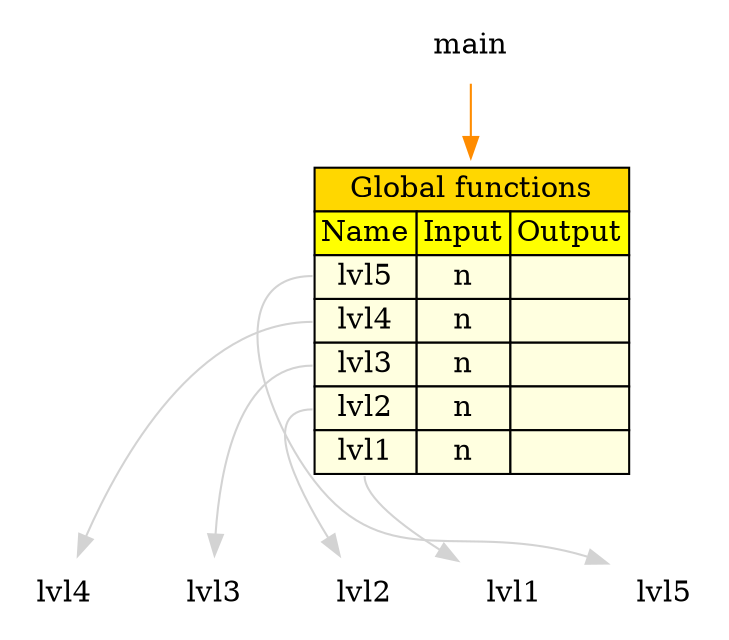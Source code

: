 digraph G {
	"main"->"main global functions"[ color="#FF8C00" ];
	"main global functions":lvl4->"main lvl4"[ color=lightgrey ];
	"main global functions":lvl3->"main lvl3"[ color=lightgrey ];
	"main global functions":lvl2->"main lvl2"[ color=lightgrey ];
	"main global functions":lvl1->"main lvl1"[ color=lightgrey ];
	"main global functions":lvl5->"main lvl5"[ color=lightgrey ];
	"main global functions" [ color=white, label=<<TABLE BORDER="0" CELLBORDER="1" color="black" CELLSPACING="0">
	<TR><TD COLSPAN="3" BGCOLOR="#FFD700">Global functions</TD></TR>
	  <TR><TD BGCOLOR="#FFFF00" PORT="Name">Name</TD>\n<TD BGCOLOR="#FFFF00" PORT="Input">Input</TD>\n<TD BGCOLOR="#FFFF00" PORT="Output">Output</TD>\n</TR><TR><TD BGCOLOR="#FFFFE0" PORT="lvl5">lvl5</TD>\n<TD BGCOLOR="#FFFFE0" PORT="">n</TD>\n<TD BGCOLOR="#FFFFE0" PORT=""></TD>\n</TR><TR><TD BGCOLOR="#FFFFE0" PORT="lvl4">lvl4</TD>\n<TD BGCOLOR="#FFFFE0" PORT="">n</TD>\n<TD BGCOLOR="#FFFFE0" PORT=""></TD>\n</TR><TR><TD BGCOLOR="#FFFFE0" PORT="lvl3">lvl3</TD>\n<TD BGCOLOR="#FFFFE0" PORT="">n</TD>\n<TD BGCOLOR="#FFFFE0" PORT=""></TD>\n</TR><TR><TD BGCOLOR="#FFFFE0" PORT="lvl2">lvl2</TD>\n<TD BGCOLOR="#FFFFE0" PORT="">n</TD>\n<TD BGCOLOR="#FFFFE0" PORT=""></TD>\n</TR><TR><TD BGCOLOR="#FFFFE0" PORT="lvl1">lvl1</TD>\n<TD BGCOLOR="#FFFFE0" PORT="">n</TD>\n<TD BGCOLOR="#FFFFE0" PORT=""></TD>\n</TR>\n</TABLE>>, shape="plaintext", style="rounded,filled" ];
	"main lvl1" [ color=white, label=lvl1, shape="plaintext", style="rounded,filled" ];
	"main lvl2" [ color=white, label=lvl2, shape="plaintext", style="rounded,filled" ];
	"main lvl3" [ color=white, label=lvl3, shape="plaintext", style="rounded,filled" ];
	"main lvl4" [ color=white, label=lvl4, shape="plaintext", style="rounded,filled" ];
	"main lvl5" [ color=white, label=lvl5, shape="plaintext", style="rounded,filled" ];
	"main" [ color=white, label=main, shape="plaintext", style="rounded,filled" ];

}
